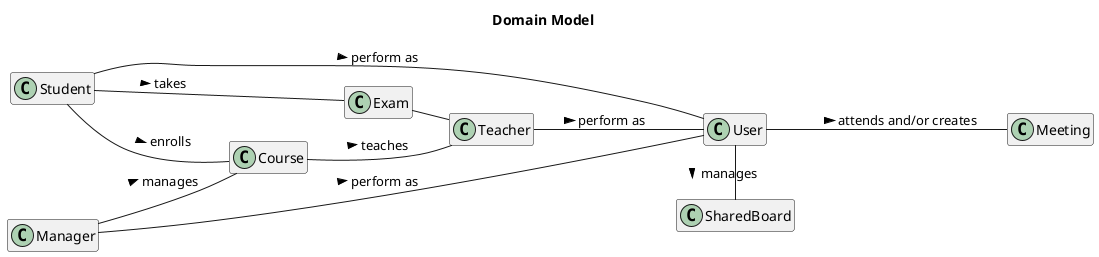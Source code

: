 @startuml
'https://plantuml.com/class-diagram

Title Domain Model


hide method
hide field

left to right direction


class User
class Teacher
class Student
class Manager

class Course
class Meeting
class Exam
class SharedBoard



Teacher -- User : perform as >
Student -- User : perform as >
Manager -- User : perform as >
Course -- Teacher : teaches >
Teacher -left- Exam : defines >
Student -down- Exam : takes >
User -right- SharedBoard : manages >
Student -- Course : enrolls >
Manager -- Course : manages >
User -- Meeting : attends and/or creates >


@enduml